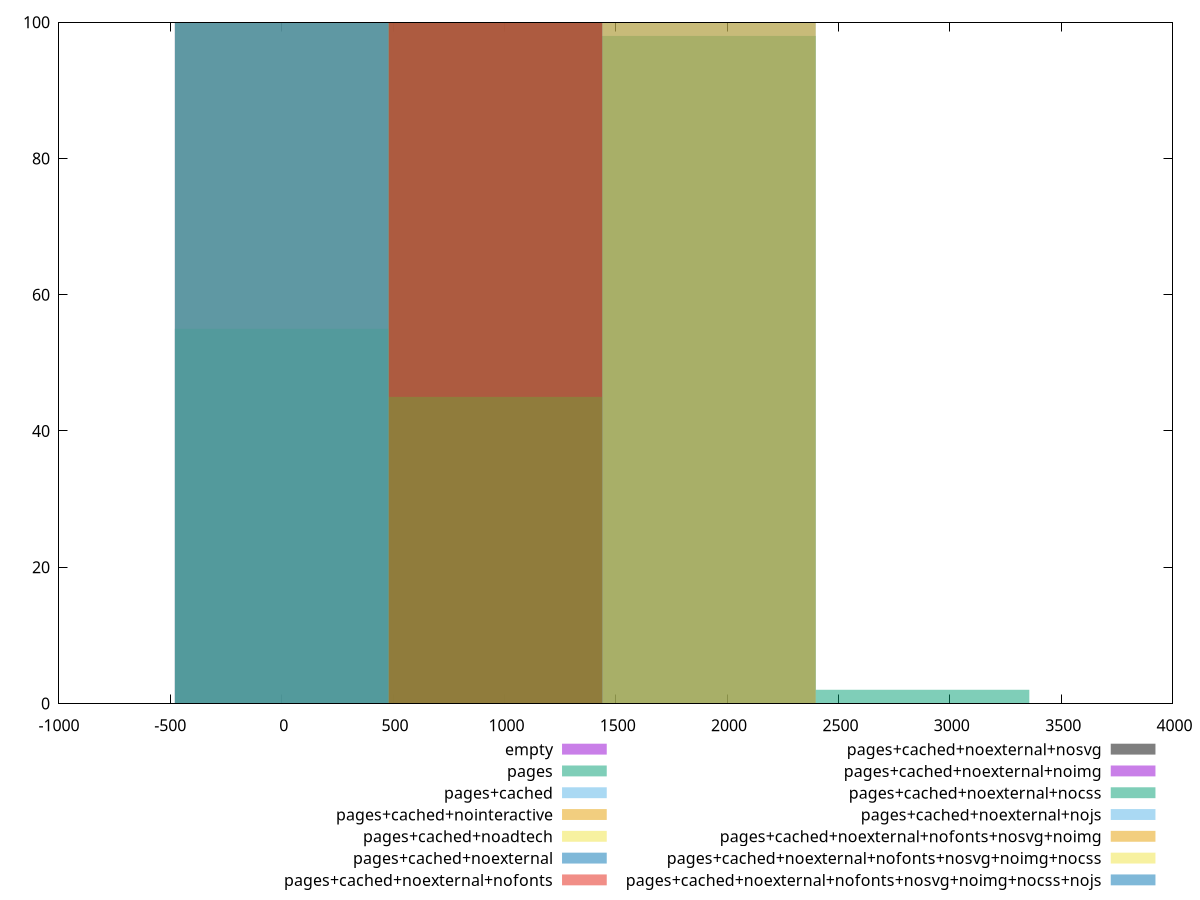 reset
set terminal svg size 640, 620 enhanced background rgb 'white'
set output "report_00007_2020-12-11T15:55:29.892Z/mainthread-work-breakdown/comparison/histogram/all_raw.svg"

$empty <<EOF
0 100
EOF

$pages <<EOF
1918.3307375179622 98
2877.4961062769435 2
EOF

$pagesCached <<EOF
1918.3307375179622 100
EOF

$pagesCachedNointeractive <<EOF
1918.3307375179622 100
EOF

$pagesCachedNoadtech <<EOF
959.1653687589811 100
EOF

$pagesCachedNoexternal <<EOF
959.1653687589811 100
EOF

$pagesCachedNoexternalNofonts <<EOF
959.1653687589811 100
EOF

$pagesCachedNoexternalNosvg <<EOF
959.1653687589811 100
EOF

$pagesCachedNoexternalNoimg <<EOF
959.1653687589811 100
EOF

$pagesCachedNoexternalNocss <<EOF
0 55
959.1653687589811 45
EOF

$pagesCachedNoexternalNojs <<EOF
0 100
EOF

$pagesCachedNoexternalNofontsNosvgNoimg <<EOF
959.1653687589811 100
EOF

$pagesCachedNoexternalNofontsNosvgNoimgNocss <<EOF
0 100
EOF

$pagesCachedNoexternalNofontsNosvgNoimgNocssNojs <<EOF
0 100
EOF

set key outside below
set boxwidth 959.1653687589811
set yrange [0:100]
set style fill transparent solid 0.5 noborder

plot \
  $empty title "empty" with boxes, \
  $pages title "pages" with boxes, \
  $pagesCached title "pages+cached" with boxes, \
  $pagesCachedNointeractive title "pages+cached+nointeractive" with boxes, \
  $pagesCachedNoadtech title "pages+cached+noadtech" with boxes, \
  $pagesCachedNoexternal title "pages+cached+noexternal" with boxes, \
  $pagesCachedNoexternalNofonts title "pages+cached+noexternal+nofonts" with boxes, \
  $pagesCachedNoexternalNosvg title "pages+cached+noexternal+nosvg" with boxes, \
  $pagesCachedNoexternalNoimg title "pages+cached+noexternal+noimg" with boxes, \
  $pagesCachedNoexternalNocss title "pages+cached+noexternal+nocss" with boxes, \
  $pagesCachedNoexternalNojs title "pages+cached+noexternal+nojs" with boxes, \
  $pagesCachedNoexternalNofontsNosvgNoimg title "pages+cached+noexternal+nofonts+nosvg+noimg" with boxes, \
  $pagesCachedNoexternalNofontsNosvgNoimgNocss title "pages+cached+noexternal+nofonts+nosvg+noimg+nocss" with boxes, \
  $pagesCachedNoexternalNofontsNosvgNoimgNocssNojs title "pages+cached+noexternal+nofonts+nosvg+noimg+nocss+nojs" with boxes, \


reset